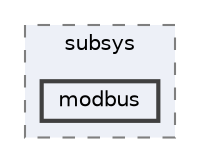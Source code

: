 digraph "build/zephyr/subsys/modbus"
{
 // LATEX_PDF_SIZE
  bgcolor="transparent";
  edge [fontname=Helvetica,fontsize=10,labelfontname=Helvetica,labelfontsize=10];
  node [fontname=Helvetica,fontsize=10,shape=box,height=0.2,width=0.4];
  compound=true
  subgraph clusterdir_fee2df84931cf9d66e516b35c2f3fff7 {
    graph [ bgcolor="#edf0f7", pencolor="grey50", label="subsys", fontname=Helvetica,fontsize=10 style="filled,dashed", URL="dir_fee2df84931cf9d66e516b35c2f3fff7.html",tooltip=""]
  dir_35a0684a3447e2a5f26eb3a4a8c115ef [label="modbus", fillcolor="#edf0f7", color="grey25", style="filled,bold", URL="dir_35a0684a3447e2a5f26eb3a4a8c115ef.html",tooltip=""];
  }
}
